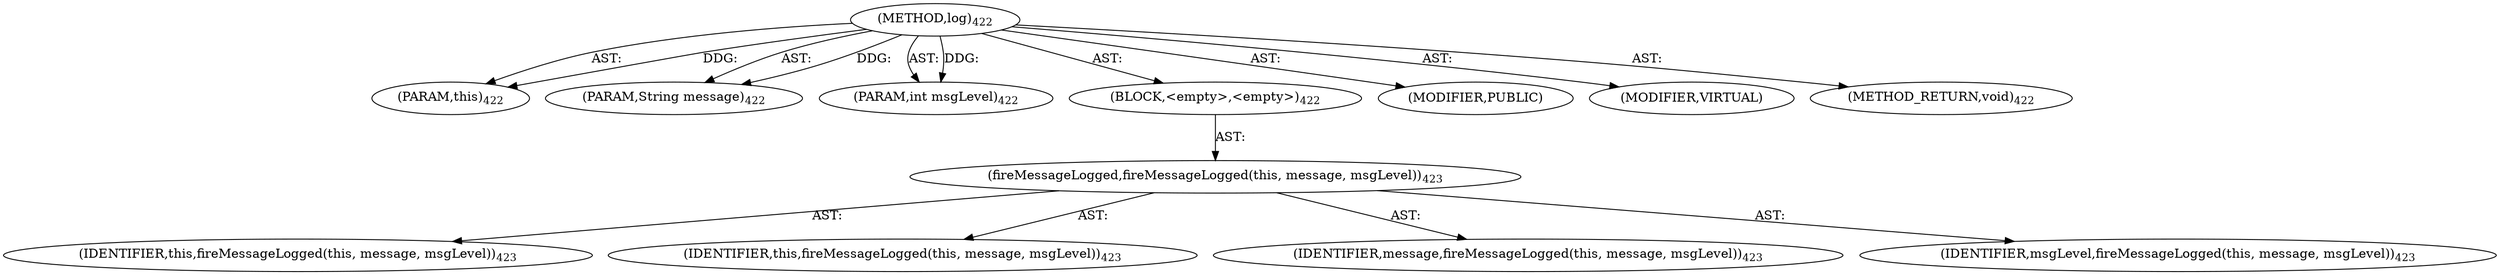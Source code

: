 digraph "log" {  
"111669149711" [label = <(METHOD,log)<SUB>422</SUB>> ]
"115964117001" [label = <(PARAM,this)<SUB>422</SUB>> ]
"115964117073" [label = <(PARAM,String message)<SUB>422</SUB>> ]
"115964117074" [label = <(PARAM,int msgLevel)<SUB>422</SUB>> ]
"25769803795" [label = <(BLOCK,&lt;empty&gt;,&lt;empty&gt;)<SUB>422</SUB>> ]
"30064771182" [label = <(fireMessageLogged,fireMessageLogged(this, message, msgLevel))<SUB>423</SUB>> ]
"68719476750" [label = <(IDENTIFIER,this,fireMessageLogged(this, message, msgLevel))<SUB>423</SUB>> ]
"68719476749" [label = <(IDENTIFIER,this,fireMessageLogged(this, message, msgLevel))<SUB>423</SUB>> ]
"68719476901" [label = <(IDENTIFIER,message,fireMessageLogged(this, message, msgLevel))<SUB>423</SUB>> ]
"68719476902" [label = <(IDENTIFIER,msgLevel,fireMessageLogged(this, message, msgLevel))<SUB>423</SUB>> ]
"133143986253" [label = <(MODIFIER,PUBLIC)> ]
"133143986254" [label = <(MODIFIER,VIRTUAL)> ]
"128849018895" [label = <(METHOD_RETURN,void)<SUB>422</SUB>> ]
  "111669149711" -> "115964117001"  [ label = "AST: "] 
  "111669149711" -> "115964117073"  [ label = "AST: "] 
  "111669149711" -> "115964117074"  [ label = "AST: "] 
  "111669149711" -> "25769803795"  [ label = "AST: "] 
  "111669149711" -> "133143986253"  [ label = "AST: "] 
  "111669149711" -> "133143986254"  [ label = "AST: "] 
  "111669149711" -> "128849018895"  [ label = "AST: "] 
  "25769803795" -> "30064771182"  [ label = "AST: "] 
  "30064771182" -> "68719476750"  [ label = "AST: "] 
  "30064771182" -> "68719476749"  [ label = "AST: "] 
  "30064771182" -> "68719476901"  [ label = "AST: "] 
  "30064771182" -> "68719476902"  [ label = "AST: "] 
  "111669149711" -> "115964117001"  [ label = "DDG: "] 
  "111669149711" -> "115964117073"  [ label = "DDG: "] 
  "111669149711" -> "115964117074"  [ label = "DDG: "] 
}
